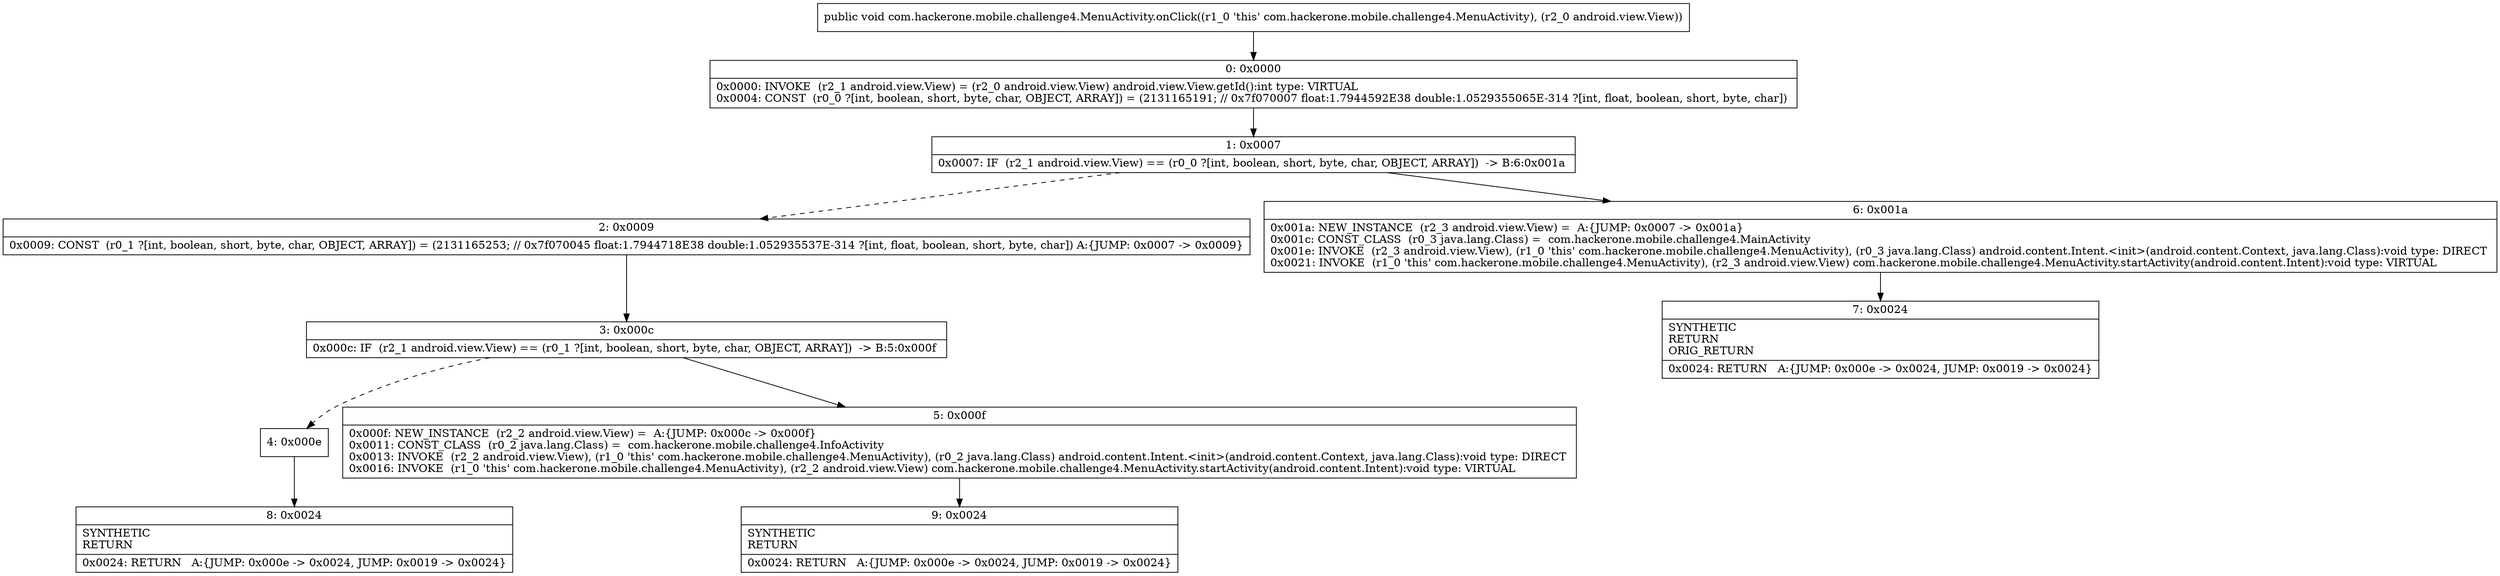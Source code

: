digraph "CFG forcom.hackerone.mobile.challenge4.MenuActivity.onClick(Landroid\/view\/View;)V" {
Node_0 [shape=record,label="{0\:\ 0x0000|0x0000: INVOKE  (r2_1 android.view.View) = (r2_0 android.view.View) android.view.View.getId():int type: VIRTUAL \l0x0004: CONST  (r0_0 ?[int, boolean, short, byte, char, OBJECT, ARRAY]) = (2131165191; \/\/ 0x7f070007 float:1.7944592E38 double:1.0529355065E\-314 ?[int, float, boolean, short, byte, char]) \l}"];
Node_1 [shape=record,label="{1\:\ 0x0007|0x0007: IF  (r2_1 android.view.View) == (r0_0 ?[int, boolean, short, byte, char, OBJECT, ARRAY])  \-\> B:6:0x001a \l}"];
Node_2 [shape=record,label="{2\:\ 0x0009|0x0009: CONST  (r0_1 ?[int, boolean, short, byte, char, OBJECT, ARRAY]) = (2131165253; \/\/ 0x7f070045 float:1.7944718E38 double:1.052935537E\-314 ?[int, float, boolean, short, byte, char]) A:\{JUMP: 0x0007 \-\> 0x0009\}\l}"];
Node_3 [shape=record,label="{3\:\ 0x000c|0x000c: IF  (r2_1 android.view.View) == (r0_1 ?[int, boolean, short, byte, char, OBJECT, ARRAY])  \-\> B:5:0x000f \l}"];
Node_4 [shape=record,label="{4\:\ 0x000e}"];
Node_5 [shape=record,label="{5\:\ 0x000f|0x000f: NEW_INSTANCE  (r2_2 android.view.View) =  A:\{JUMP: 0x000c \-\> 0x000f\}\l0x0011: CONST_CLASS  (r0_2 java.lang.Class) =  com.hackerone.mobile.challenge4.InfoActivity \l0x0013: INVOKE  (r2_2 android.view.View), (r1_0 'this' com.hackerone.mobile.challenge4.MenuActivity), (r0_2 java.lang.Class) android.content.Intent.\<init\>(android.content.Context, java.lang.Class):void type: DIRECT \l0x0016: INVOKE  (r1_0 'this' com.hackerone.mobile.challenge4.MenuActivity), (r2_2 android.view.View) com.hackerone.mobile.challenge4.MenuActivity.startActivity(android.content.Intent):void type: VIRTUAL \l}"];
Node_6 [shape=record,label="{6\:\ 0x001a|0x001a: NEW_INSTANCE  (r2_3 android.view.View) =  A:\{JUMP: 0x0007 \-\> 0x001a\}\l0x001c: CONST_CLASS  (r0_3 java.lang.Class) =  com.hackerone.mobile.challenge4.MainActivity \l0x001e: INVOKE  (r2_3 android.view.View), (r1_0 'this' com.hackerone.mobile.challenge4.MenuActivity), (r0_3 java.lang.Class) android.content.Intent.\<init\>(android.content.Context, java.lang.Class):void type: DIRECT \l0x0021: INVOKE  (r1_0 'this' com.hackerone.mobile.challenge4.MenuActivity), (r2_3 android.view.View) com.hackerone.mobile.challenge4.MenuActivity.startActivity(android.content.Intent):void type: VIRTUAL \l}"];
Node_7 [shape=record,label="{7\:\ 0x0024|SYNTHETIC\lRETURN\lORIG_RETURN\l|0x0024: RETURN   A:\{JUMP: 0x000e \-\> 0x0024, JUMP: 0x0019 \-\> 0x0024\}\l}"];
Node_8 [shape=record,label="{8\:\ 0x0024|SYNTHETIC\lRETURN\l|0x0024: RETURN   A:\{JUMP: 0x000e \-\> 0x0024, JUMP: 0x0019 \-\> 0x0024\}\l}"];
Node_9 [shape=record,label="{9\:\ 0x0024|SYNTHETIC\lRETURN\l|0x0024: RETURN   A:\{JUMP: 0x000e \-\> 0x0024, JUMP: 0x0019 \-\> 0x0024\}\l}"];
MethodNode[shape=record,label="{public void com.hackerone.mobile.challenge4.MenuActivity.onClick((r1_0 'this' com.hackerone.mobile.challenge4.MenuActivity), (r2_0 android.view.View)) }"];
MethodNode -> Node_0;
Node_0 -> Node_1;
Node_1 -> Node_2[style=dashed];
Node_1 -> Node_6;
Node_2 -> Node_3;
Node_3 -> Node_4[style=dashed];
Node_3 -> Node_5;
Node_4 -> Node_8;
Node_5 -> Node_9;
Node_6 -> Node_7;
}

